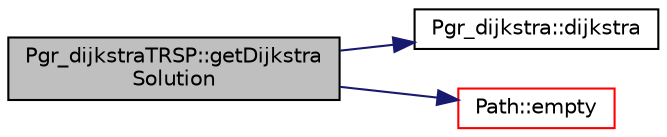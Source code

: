 digraph "Pgr_dijkstraTRSP::getDijkstraSolution"
{
  edge [fontname="Helvetica",fontsize="10",labelfontname="Helvetica",labelfontsize="10"];
  node [fontname="Helvetica",fontsize="10",shape=record];
  rankdir="LR";
  Node1 [label="Pgr_dijkstraTRSP::getDijkstra\lSolution",height=0.2,width=0.4,color="black", fillcolor="grey75", style="filled", fontcolor="black"];
  Node1 -> Node2 [color="midnightblue",fontsize="10",style="solid",fontname="Helvetica"];
  Node2 [label="Pgr_dijkstra::dijkstra",height=0.2,width=0.4,color="black", fillcolor="white", style="filled",URL="$classPgr__dijkstra.html#a78d6855cf47cb741d8baff32e7cdfe54",tooltip="Dijkstra 1 to 1. "];
  Node1 -> Node3 [color="midnightblue",fontsize="10",style="solid",fontname="Helvetica"];
  Node3 [label="Path::empty",height=0.2,width=0.4,color="red", fillcolor="white", style="filled",URL="$classPath.html#ad413fcb7c6c703e711d4be9b8cf91bf4"];
}
